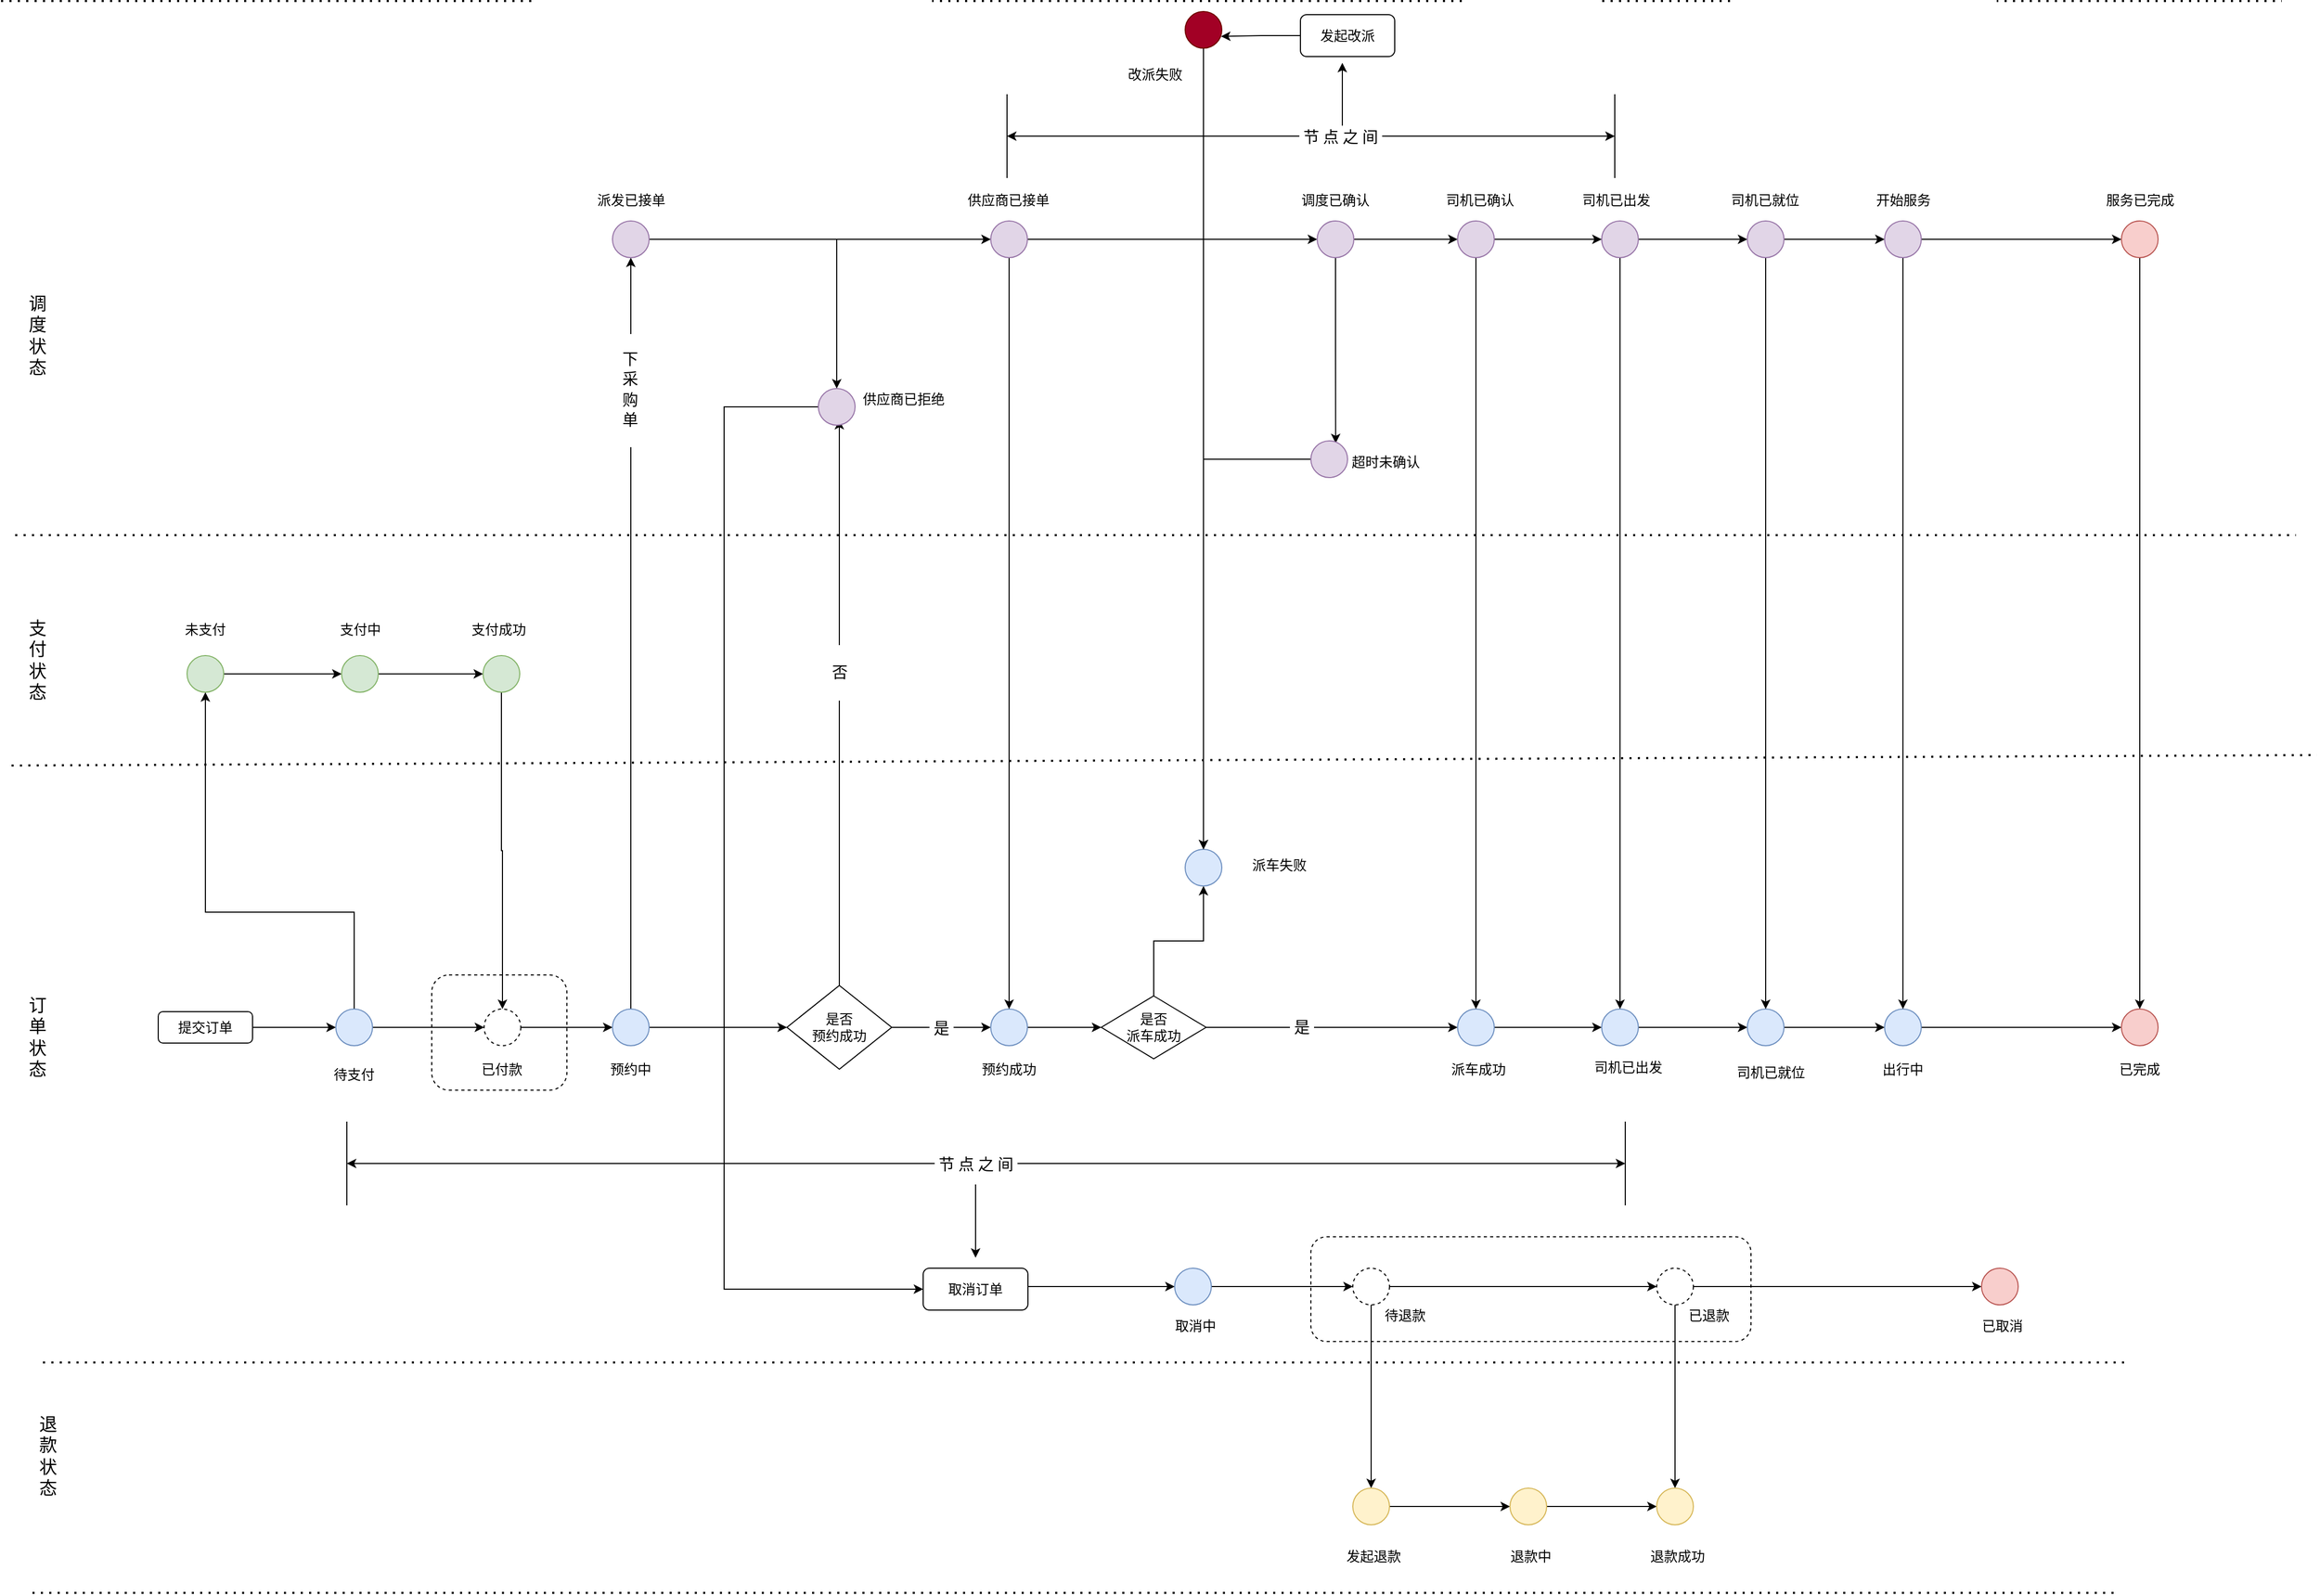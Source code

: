 <mxfile version="20.6.0" type="github">
  <diagram id="PnpnOwg6NZ7rMhOU_OSm" name="第 1 页">
    <mxGraphModel dx="1678" dy="2124" grid="1" gridSize="10" guides="0" tooltips="1" connect="1" arrows="1" fold="1" page="1" pageScale="1" pageWidth="827" pageHeight="1169" math="0" shadow="0">
      <root>
        <mxCell id="0" />
        <mxCell id="1" parent="0" />
        <mxCell id="ntMtaGVzAQOuyrXGlV1f-159" value="" style="rounded=1;whiteSpace=wrap;html=1;dashed=1;fontSize=13;" vertex="1" parent="1">
          <mxGeometry x="1310" y="1180" width="420" height="100" as="geometry" />
        </mxCell>
        <mxCell id="ntMtaGVzAQOuyrXGlV1f-15" value="" style="rounded=1;whiteSpace=wrap;html=1;dashed=1;fontSize=13;" vertex="1" parent="1">
          <mxGeometry x="471" y="930" width="129" height="110" as="geometry" />
        </mxCell>
        <mxCell id="ntMtaGVzAQOuyrXGlV1f-1" value="" style="endArrow=none;dashed=1;html=1;dashPattern=1 3;strokeWidth=2;rounded=0;" edge="1" parent="1">
          <mxGeometry width="50" height="50" relative="1" as="geometry">
            <mxPoint x="73.5" y="510" as="sourcePoint" />
            <mxPoint x="2250" y="510" as="targetPoint" />
          </mxGeometry>
        </mxCell>
        <mxCell id="ntMtaGVzAQOuyrXGlV1f-2" value="" style="endArrow=none;dashed=1;html=1;dashPattern=1 3;strokeWidth=2;rounded=0;" edge="1" parent="1">
          <mxGeometry width="50" height="50" relative="1" as="geometry">
            <mxPoint x="70" y="730" as="sourcePoint" />
            <mxPoint x="2270" y="720" as="targetPoint" />
          </mxGeometry>
        </mxCell>
        <mxCell id="ntMtaGVzAQOuyrXGlV1f-3" value="调度状态" style="text;html=1;strokeColor=none;fillColor=none;align=center;verticalAlign=middle;whiteSpace=wrap;rounded=0;fontSize=17;direction=south;" vertex="1" parent="1">
          <mxGeometry x="80" y="290" width="30" height="60" as="geometry" />
        </mxCell>
        <mxCell id="ntMtaGVzAQOuyrXGlV1f-5" value="支付状态" style="text;html=1;strokeColor=none;fillColor=none;align=center;verticalAlign=middle;whiteSpace=wrap;rounded=0;fontSize=17;direction=south;" vertex="1" parent="1">
          <mxGeometry x="80" y="600" width="30" height="60" as="geometry" />
        </mxCell>
        <mxCell id="ntMtaGVzAQOuyrXGlV1f-6" value="订单状态" style="text;html=1;strokeColor=none;fillColor=none;align=center;verticalAlign=middle;whiteSpace=wrap;rounded=0;fontSize=17;direction=south;" vertex="1" parent="1">
          <mxGeometry x="80" y="960" width="30" height="60" as="geometry" />
        </mxCell>
        <mxCell id="ntMtaGVzAQOuyrXGlV1f-29" style="edgeStyle=orthogonalEdgeStyle;rounded=0;orthogonalLoop=1;jettySize=auto;html=1;exitX=1;exitY=0.5;exitDx=0;exitDy=0;fontSize=13;" edge="1" parent="1" source="ntMtaGVzAQOuyrXGlV1f-8" target="ntMtaGVzAQOuyrXGlV1f-9">
          <mxGeometry relative="1" as="geometry" />
        </mxCell>
        <mxCell id="ntMtaGVzAQOuyrXGlV1f-8" value="提交订单" style="rounded=1;whiteSpace=wrap;html=1;fontSize=13;" vertex="1" parent="1">
          <mxGeometry x="210" y="965" width="90" height="30" as="geometry" />
        </mxCell>
        <mxCell id="ntMtaGVzAQOuyrXGlV1f-30" style="edgeStyle=orthogonalEdgeStyle;rounded=0;orthogonalLoop=1;jettySize=auto;html=1;entryX=0;entryY=0.5;entryDx=0;entryDy=0;fontSize=13;" edge="1" parent="1" source="ntMtaGVzAQOuyrXGlV1f-9" target="ntMtaGVzAQOuyrXGlV1f-11">
          <mxGeometry relative="1" as="geometry" />
        </mxCell>
        <mxCell id="ntMtaGVzAQOuyrXGlV1f-60" style="edgeStyle=orthogonalEdgeStyle;rounded=0;orthogonalLoop=1;jettySize=auto;html=1;entryX=0.5;entryY=1;entryDx=0;entryDy=0;fontSize=15;" edge="1" parent="1" source="ntMtaGVzAQOuyrXGlV1f-9" target="ntMtaGVzAQOuyrXGlV1f-58">
          <mxGeometry relative="1" as="geometry">
            <Array as="points">
              <mxPoint x="397" y="870" />
              <mxPoint x="255" y="870" />
            </Array>
          </mxGeometry>
        </mxCell>
        <mxCell id="ntMtaGVzAQOuyrXGlV1f-9" value="" style="ellipse;whiteSpace=wrap;html=1;aspect=fixed;fontSize=13;fillColor=#dae8fc;strokeColor=#6c8ebf;" vertex="1" parent="1">
          <mxGeometry x="379.5" y="962.5" width="35" height="35" as="geometry" />
        </mxCell>
        <mxCell id="ntMtaGVzAQOuyrXGlV1f-32" style="edgeStyle=orthogonalEdgeStyle;rounded=0;orthogonalLoop=1;jettySize=auto;html=1;entryX=0;entryY=0.5;entryDx=0;entryDy=0;fontSize=13;" edge="1" parent="1" source="ntMtaGVzAQOuyrXGlV1f-11" target="ntMtaGVzAQOuyrXGlV1f-12">
          <mxGeometry relative="1" as="geometry" />
        </mxCell>
        <mxCell id="ntMtaGVzAQOuyrXGlV1f-11" value="" style="ellipse;whiteSpace=wrap;html=1;aspect=fixed;fontSize=13;dashed=1;" vertex="1" parent="1">
          <mxGeometry x="521" y="962.5" width="35" height="35" as="geometry" />
        </mxCell>
        <mxCell id="ntMtaGVzAQOuyrXGlV1f-34" style="edgeStyle=orthogonalEdgeStyle;rounded=0;orthogonalLoop=1;jettySize=auto;html=1;fontSize=13;entryX=0;entryY=0.5;entryDx=0;entryDy=0;" edge="1" parent="1" source="ntMtaGVzAQOuyrXGlV1f-12" target="ntMtaGVzAQOuyrXGlV1f-19">
          <mxGeometry relative="1" as="geometry">
            <mxPoint x="780" y="980.5" as="targetPoint" />
          </mxGeometry>
        </mxCell>
        <mxCell id="ntMtaGVzAQOuyrXGlV1f-72" style="edgeStyle=orthogonalEdgeStyle;rounded=0;orthogonalLoop=1;jettySize=auto;html=1;entryX=0.5;entryY=1;entryDx=0;entryDy=0;fontSize=15;" edge="1" parent="1" source="ntMtaGVzAQOuyrXGlV1f-12" target="ntMtaGVzAQOuyrXGlV1f-70">
          <mxGeometry relative="1" as="geometry" />
        </mxCell>
        <mxCell id="ntMtaGVzAQOuyrXGlV1f-96" value="&lt;p style=&quot;line-height: 130%;&quot;&gt;下&lt;br&gt;采&lt;br&gt;购&lt;br&gt;单&lt;/p&gt;" style="edgeLabel;html=1;align=center;verticalAlign=middle;resizable=0;points=[];fontSize=15;fontFamily=Lucida Console;" vertex="1" connectable="0" parent="ntMtaGVzAQOuyrXGlV1f-72">
          <mxGeometry x="0.652" y="-4" relative="1" as="geometry">
            <mxPoint x="-5" y="1" as="offset" />
          </mxGeometry>
        </mxCell>
        <mxCell id="ntMtaGVzAQOuyrXGlV1f-12" value="" style="ellipse;whiteSpace=wrap;html=1;aspect=fixed;fontSize=13;fillColor=#dae8fc;strokeColor=#6c8ebf;" vertex="1" parent="1">
          <mxGeometry x="643.5" y="962.5" width="35" height="35" as="geometry" />
        </mxCell>
        <mxCell id="ntMtaGVzAQOuyrXGlV1f-35" style="edgeStyle=orthogonalEdgeStyle;rounded=0;orthogonalLoop=1;jettySize=auto;html=1;entryX=0;entryY=0.5;entryDx=0;entryDy=0;fontSize=13;" edge="1" parent="1" source="ntMtaGVzAQOuyrXGlV1f-19" target="ntMtaGVzAQOuyrXGlV1f-23">
          <mxGeometry relative="1" as="geometry" />
        </mxCell>
        <mxCell id="ntMtaGVzAQOuyrXGlV1f-36" value="&amp;nbsp;是&amp;nbsp;" style="edgeLabel;html=1;align=center;verticalAlign=middle;resizable=0;points=[];fontSize=15;" vertex="1" connectable="0" parent="ntMtaGVzAQOuyrXGlV1f-35">
          <mxGeometry x="-0.32" y="-4" relative="1" as="geometry">
            <mxPoint x="15" y="-4" as="offset" />
          </mxGeometry>
        </mxCell>
        <mxCell id="ntMtaGVzAQOuyrXGlV1f-219" style="edgeStyle=orthogonalEdgeStyle;rounded=0;orthogonalLoop=1;jettySize=auto;html=1;entryX=0.571;entryY=0.857;entryDx=0;entryDy=0;entryPerimeter=0;fontFamily=Lucida Console;fontSize=15;" edge="1" parent="1" source="ntMtaGVzAQOuyrXGlV1f-19" target="ntMtaGVzAQOuyrXGlV1f-117">
          <mxGeometry relative="1" as="geometry" />
        </mxCell>
        <mxCell id="ntMtaGVzAQOuyrXGlV1f-221" value="&lt;p style=&quot;line-height: 150%;&quot;&gt;否&lt;/p&gt;" style="edgeLabel;html=1;align=center;verticalAlign=middle;resizable=0;points=[];fontSize=15;fontFamily=Lucida Console;" vertex="1" connectable="0" parent="ntMtaGVzAQOuyrXGlV1f-219">
          <mxGeometry x="0.11" relative="1" as="geometry">
            <mxPoint as="offset" />
          </mxGeometry>
        </mxCell>
        <mxCell id="ntMtaGVzAQOuyrXGlV1f-19" value="是否&lt;br&gt;预约成功" style="rhombus;whiteSpace=wrap;html=1;fontSize=13;" vertex="1" parent="1">
          <mxGeometry x="810" y="940" width="100" height="80" as="geometry" />
        </mxCell>
        <mxCell id="ntMtaGVzAQOuyrXGlV1f-38" value="" style="edgeStyle=orthogonalEdgeStyle;rounded=0;orthogonalLoop=1;jettySize=auto;html=1;fontSize=15;entryX=0;entryY=0.5;entryDx=0;entryDy=0;" edge="1" parent="1" source="ntMtaGVzAQOuyrXGlV1f-23" target="ntMtaGVzAQOuyrXGlV1f-39">
          <mxGeometry relative="1" as="geometry">
            <mxPoint x="1127" y="980" as="targetPoint" />
          </mxGeometry>
        </mxCell>
        <mxCell id="ntMtaGVzAQOuyrXGlV1f-23" value="" style="ellipse;whiteSpace=wrap;html=1;aspect=fixed;fontSize=13;fillColor=#dae8fc;strokeColor=#6c8ebf;" vertex="1" parent="1">
          <mxGeometry x="1004.5" y="962.5" width="35" height="35" as="geometry" />
        </mxCell>
        <mxCell id="ntMtaGVzAQOuyrXGlV1f-25" value="待支付" style="text;html=1;strokeColor=none;fillColor=none;align=center;verticalAlign=middle;whiteSpace=wrap;rounded=0;fontSize=13;" vertex="1" parent="1">
          <mxGeometry x="367" y="1010" width="60" height="30" as="geometry" />
        </mxCell>
        <mxCell id="ntMtaGVzAQOuyrXGlV1f-26" value="已付款" style="text;html=1;strokeColor=none;fillColor=none;align=center;verticalAlign=middle;whiteSpace=wrap;rounded=0;fontSize=13;" vertex="1" parent="1">
          <mxGeometry x="507.5" y="1005" width="60" height="30" as="geometry" />
        </mxCell>
        <mxCell id="ntMtaGVzAQOuyrXGlV1f-27" value="预约中" style="text;html=1;strokeColor=none;fillColor=none;align=center;verticalAlign=middle;whiteSpace=wrap;rounded=0;fontSize=13;" vertex="1" parent="1">
          <mxGeometry x="631" y="1005" width="60" height="30" as="geometry" />
        </mxCell>
        <mxCell id="ntMtaGVzAQOuyrXGlV1f-28" value="预约成功" style="text;html=1;strokeColor=none;fillColor=none;align=center;verticalAlign=middle;whiteSpace=wrap;rounded=0;fontSize=13;" vertex="1" parent="1">
          <mxGeometry x="992" y="1005" width="60" height="30" as="geometry" />
        </mxCell>
        <mxCell id="ntMtaGVzAQOuyrXGlV1f-42" style="edgeStyle=orthogonalEdgeStyle;rounded=0;orthogonalLoop=1;jettySize=auto;html=1;exitX=1;exitY=0.5;exitDx=0;exitDy=0;entryX=0;entryY=0.5;entryDx=0;entryDy=0;fontSize=15;" edge="1" parent="1" source="ntMtaGVzAQOuyrXGlV1f-39" target="ntMtaGVzAQOuyrXGlV1f-40">
          <mxGeometry relative="1" as="geometry">
            <Array as="points">
              <mxPoint x="1280" y="980" />
              <mxPoint x="1280" y="980" />
            </Array>
          </mxGeometry>
        </mxCell>
        <mxCell id="ntMtaGVzAQOuyrXGlV1f-57" value="&amp;nbsp;是&amp;nbsp;" style="edgeLabel;html=1;align=center;verticalAlign=middle;resizable=0;points=[];fontSize=15;" vertex="1" connectable="0" parent="ntMtaGVzAQOuyrXGlV1f-42">
          <mxGeometry x="-0.242" y="1" relative="1" as="geometry">
            <mxPoint as="offset" />
          </mxGeometry>
        </mxCell>
        <mxCell id="ntMtaGVzAQOuyrXGlV1f-172" value="" style="edgeStyle=orthogonalEdgeStyle;rounded=0;orthogonalLoop=1;jettySize=auto;html=1;fontFamily=Lucida Console;fontSize=15;entryX=0.5;entryY=1;entryDx=0;entryDy=0;" edge="1" parent="1" source="ntMtaGVzAQOuyrXGlV1f-39" target="ntMtaGVzAQOuyrXGlV1f-165">
          <mxGeometry relative="1" as="geometry">
            <mxPoint x="1170" y="930" as="targetPoint" />
          </mxGeometry>
        </mxCell>
        <mxCell id="ntMtaGVzAQOuyrXGlV1f-39" value="是否&lt;br&gt;派车成功" style="rhombus;whiteSpace=wrap;html=1;fontSize=13;" vertex="1" parent="1">
          <mxGeometry x="1110" y="950" width="100" height="60" as="geometry" />
        </mxCell>
        <mxCell id="ntMtaGVzAQOuyrXGlV1f-53" style="edgeStyle=orthogonalEdgeStyle;rounded=0;orthogonalLoop=1;jettySize=auto;html=1;entryX=0;entryY=0.5;entryDx=0;entryDy=0;fontSize=15;" edge="1" parent="1" source="ntMtaGVzAQOuyrXGlV1f-40" target="ntMtaGVzAQOuyrXGlV1f-45">
          <mxGeometry relative="1" as="geometry" />
        </mxCell>
        <mxCell id="ntMtaGVzAQOuyrXGlV1f-40" value="" style="ellipse;whiteSpace=wrap;html=1;aspect=fixed;fontSize=13;fillColor=#dae8fc;strokeColor=#6c8ebf;" vertex="1" parent="1">
          <mxGeometry x="1450" y="962.5" width="35" height="35" as="geometry" />
        </mxCell>
        <mxCell id="ntMtaGVzAQOuyrXGlV1f-41" value="派车成功" style="text;html=1;strokeColor=none;fillColor=none;align=center;verticalAlign=middle;whiteSpace=wrap;rounded=0;fontSize=13;" vertex="1" parent="1">
          <mxGeometry x="1440" y="1005" width="60" height="30" as="geometry" />
        </mxCell>
        <mxCell id="ntMtaGVzAQOuyrXGlV1f-54" style="edgeStyle=orthogonalEdgeStyle;rounded=0;orthogonalLoop=1;jettySize=auto;html=1;entryX=0;entryY=0.5;entryDx=0;entryDy=0;fontSize=15;" edge="1" parent="1" source="ntMtaGVzAQOuyrXGlV1f-45" target="ntMtaGVzAQOuyrXGlV1f-47">
          <mxGeometry relative="1" as="geometry" />
        </mxCell>
        <mxCell id="ntMtaGVzAQOuyrXGlV1f-45" value="" style="ellipse;whiteSpace=wrap;html=1;aspect=fixed;fontSize=13;fillColor=#dae8fc;strokeColor=#6c8ebf;" vertex="1" parent="1">
          <mxGeometry x="1587.5" y="962.5" width="35" height="35" as="geometry" />
        </mxCell>
        <mxCell id="ntMtaGVzAQOuyrXGlV1f-46" value="司机已出发" style="text;html=1;strokeColor=none;fillColor=none;align=center;verticalAlign=middle;whiteSpace=wrap;rounded=0;fontSize=13;" vertex="1" parent="1">
          <mxGeometry x="1575" y="1005" width="76" height="25" as="geometry" />
        </mxCell>
        <mxCell id="ntMtaGVzAQOuyrXGlV1f-55" style="edgeStyle=orthogonalEdgeStyle;rounded=0;orthogonalLoop=1;jettySize=auto;html=1;entryX=0;entryY=0.5;entryDx=0;entryDy=0;fontSize=15;" edge="1" parent="1" source="ntMtaGVzAQOuyrXGlV1f-47" target="ntMtaGVzAQOuyrXGlV1f-49">
          <mxGeometry relative="1" as="geometry" />
        </mxCell>
        <mxCell id="ntMtaGVzAQOuyrXGlV1f-47" value="" style="ellipse;whiteSpace=wrap;html=1;aspect=fixed;fontSize=13;fillColor=#dae8fc;strokeColor=#6c8ebf;" vertex="1" parent="1">
          <mxGeometry x="1726.5" y="962.5" width="35" height="35" as="geometry" />
        </mxCell>
        <mxCell id="ntMtaGVzAQOuyrXGlV1f-48" value="司机已就位" style="text;html=1;strokeColor=none;fillColor=none;align=center;verticalAlign=middle;whiteSpace=wrap;rounded=0;fontSize=13;" vertex="1" parent="1">
          <mxGeometry x="1714" y="1005" width="70" height="35" as="geometry" />
        </mxCell>
        <mxCell id="ntMtaGVzAQOuyrXGlV1f-56" style="edgeStyle=orthogonalEdgeStyle;rounded=0;orthogonalLoop=1;jettySize=auto;html=1;entryX=0;entryY=0.5;entryDx=0;entryDy=0;fontSize=15;" edge="1" parent="1" source="ntMtaGVzAQOuyrXGlV1f-49" target="ntMtaGVzAQOuyrXGlV1f-51">
          <mxGeometry relative="1" as="geometry" />
        </mxCell>
        <mxCell id="ntMtaGVzAQOuyrXGlV1f-49" value="" style="ellipse;whiteSpace=wrap;html=1;aspect=fixed;fontSize=13;fillColor=#dae8fc;strokeColor=#6c8ebf;" vertex="1" parent="1">
          <mxGeometry x="1857.5" y="962.5" width="35" height="35" as="geometry" />
        </mxCell>
        <mxCell id="ntMtaGVzAQOuyrXGlV1f-50" value="出行中" style="text;html=1;strokeColor=none;fillColor=none;align=center;verticalAlign=middle;whiteSpace=wrap;rounded=0;fontSize=13;" vertex="1" parent="1">
          <mxGeometry x="1845" y="1005" width="60" height="30" as="geometry" />
        </mxCell>
        <mxCell id="ntMtaGVzAQOuyrXGlV1f-51" value="" style="ellipse;whiteSpace=wrap;html=1;aspect=fixed;fontSize=13;fillColor=#f8cecc;strokeColor=#b85450;" vertex="1" parent="1">
          <mxGeometry x="2083.5" y="962.5" width="35" height="35" as="geometry" />
        </mxCell>
        <mxCell id="ntMtaGVzAQOuyrXGlV1f-52" value="已完成" style="text;html=1;strokeColor=none;fillColor=none;align=center;verticalAlign=middle;whiteSpace=wrap;rounded=0;fontSize=13;" vertex="1" parent="1">
          <mxGeometry x="2071" y="1005" width="60" height="30" as="geometry" />
        </mxCell>
        <mxCell id="ntMtaGVzAQOuyrXGlV1f-67" style="edgeStyle=orthogonalEdgeStyle;rounded=0;orthogonalLoop=1;jettySize=auto;html=1;exitX=1;exitY=0.5;exitDx=0;exitDy=0;entryX=0;entryY=0.5;entryDx=0;entryDy=0;fontSize=15;" edge="1" parent="1" source="ntMtaGVzAQOuyrXGlV1f-58" target="ntMtaGVzAQOuyrXGlV1f-63">
          <mxGeometry relative="1" as="geometry" />
        </mxCell>
        <mxCell id="ntMtaGVzAQOuyrXGlV1f-58" value="" style="ellipse;whiteSpace=wrap;html=1;aspect=fixed;fontSize=13;fillColor=#d5e8d4;strokeColor=#82b366;" vertex="1" parent="1">
          <mxGeometry x="237.5" y="625" width="35" height="35" as="geometry" />
        </mxCell>
        <mxCell id="ntMtaGVzAQOuyrXGlV1f-59" value="未支付" style="text;html=1;strokeColor=none;fillColor=none;align=center;verticalAlign=middle;whiteSpace=wrap;rounded=0;fontSize=13;" vertex="1" parent="1">
          <mxGeometry x="225" y="585" width="60" height="30" as="geometry" />
        </mxCell>
        <mxCell id="ntMtaGVzAQOuyrXGlV1f-68" style="edgeStyle=orthogonalEdgeStyle;rounded=0;orthogonalLoop=1;jettySize=auto;html=1;entryX=0;entryY=0.5;entryDx=0;entryDy=0;fontSize=15;" edge="1" parent="1" source="ntMtaGVzAQOuyrXGlV1f-63" target="ntMtaGVzAQOuyrXGlV1f-64">
          <mxGeometry relative="1" as="geometry" />
        </mxCell>
        <mxCell id="ntMtaGVzAQOuyrXGlV1f-63" value="" style="ellipse;whiteSpace=wrap;html=1;aspect=fixed;fontSize=13;fillColor=#d5e8d4;strokeColor=#82b366;" vertex="1" parent="1">
          <mxGeometry x="385" y="625" width="35" height="35" as="geometry" />
        </mxCell>
        <mxCell id="ntMtaGVzAQOuyrXGlV1f-69" style="edgeStyle=orthogonalEdgeStyle;rounded=0;orthogonalLoop=1;jettySize=auto;html=1;entryX=0.5;entryY=0;entryDx=0;entryDy=0;fontSize=15;" edge="1" parent="1" source="ntMtaGVzAQOuyrXGlV1f-64" target="ntMtaGVzAQOuyrXGlV1f-11">
          <mxGeometry relative="1" as="geometry" />
        </mxCell>
        <mxCell id="ntMtaGVzAQOuyrXGlV1f-64" value="" style="ellipse;whiteSpace=wrap;html=1;aspect=fixed;fontSize=13;fillColor=#d5e8d4;strokeColor=#82b366;" vertex="1" parent="1">
          <mxGeometry x="520" y="625" width="35" height="35" as="geometry" />
        </mxCell>
        <mxCell id="ntMtaGVzAQOuyrXGlV1f-65" value="支付中" style="text;html=1;strokeColor=none;fillColor=none;align=center;verticalAlign=middle;whiteSpace=wrap;rounded=0;fontSize=13;" vertex="1" parent="1">
          <mxGeometry x="372.5" y="585" width="60" height="30" as="geometry" />
        </mxCell>
        <mxCell id="ntMtaGVzAQOuyrXGlV1f-66" value="支付成功" style="text;html=1;strokeColor=none;fillColor=none;align=center;verticalAlign=middle;whiteSpace=wrap;rounded=0;fontSize=13;" vertex="1" parent="1">
          <mxGeometry x="505" y="585" width="60" height="30" as="geometry" />
        </mxCell>
        <mxCell id="ntMtaGVzAQOuyrXGlV1f-98" style="edgeStyle=orthogonalEdgeStyle;rounded=0;orthogonalLoop=1;jettySize=auto;html=1;exitX=1;exitY=0.5;exitDx=0;exitDy=0;entryX=0;entryY=0.5;entryDx=0;entryDy=0;fontFamily=Lucida Console;fontSize=15;" edge="1" parent="1" source="ntMtaGVzAQOuyrXGlV1f-70" target="ntMtaGVzAQOuyrXGlV1f-75">
          <mxGeometry relative="1" as="geometry" />
        </mxCell>
        <mxCell id="ntMtaGVzAQOuyrXGlV1f-119" style="edgeStyle=orthogonalEdgeStyle;rounded=0;orthogonalLoop=1;jettySize=auto;html=1;fontFamily=Lucida Console;fontSize=15;" edge="1" parent="1" source="ntMtaGVzAQOuyrXGlV1f-70" target="ntMtaGVzAQOuyrXGlV1f-117">
          <mxGeometry relative="1" as="geometry" />
        </mxCell>
        <mxCell id="ntMtaGVzAQOuyrXGlV1f-70" value="" style="ellipse;whiteSpace=wrap;html=1;aspect=fixed;fontSize=13;fillColor=#e1d5e7;strokeColor=#9673a6;" vertex="1" parent="1">
          <mxGeometry x="643.5" y="210" width="35" height="35" as="geometry" />
        </mxCell>
        <mxCell id="ntMtaGVzAQOuyrXGlV1f-78" style="edgeStyle=orthogonalEdgeStyle;rounded=0;orthogonalLoop=1;jettySize=auto;html=1;fontSize=17;" edge="1" parent="1" source="ntMtaGVzAQOuyrXGlV1f-75" target="ntMtaGVzAQOuyrXGlV1f-23">
          <mxGeometry relative="1" as="geometry" />
        </mxCell>
        <mxCell id="ntMtaGVzAQOuyrXGlV1f-99" style="edgeStyle=orthogonalEdgeStyle;rounded=0;orthogonalLoop=1;jettySize=auto;html=1;entryX=0;entryY=0.5;entryDx=0;entryDy=0;fontFamily=Lucida Console;fontSize=15;" edge="1" parent="1" source="ntMtaGVzAQOuyrXGlV1f-75" target="ntMtaGVzAQOuyrXGlV1f-79">
          <mxGeometry relative="1" as="geometry" />
        </mxCell>
        <mxCell id="ntMtaGVzAQOuyrXGlV1f-75" value="" style="ellipse;whiteSpace=wrap;html=1;aspect=fixed;fontSize=13;fillColor=#e1d5e7;strokeColor=#9673a6;" vertex="1" parent="1">
          <mxGeometry x="1004.5" y="210" width="35" height="35" as="geometry" />
        </mxCell>
        <mxCell id="ntMtaGVzAQOuyrXGlV1f-186" style="edgeStyle=orthogonalEdgeStyle;rounded=0;orthogonalLoop=1;jettySize=auto;html=1;entryX=0;entryY=0.5;entryDx=0;entryDy=0;fontFamily=Lucida Console;fontSize=15;" edge="1" parent="1" source="ntMtaGVzAQOuyrXGlV1f-79" target="ntMtaGVzAQOuyrXGlV1f-183">
          <mxGeometry relative="1" as="geometry" />
        </mxCell>
        <mxCell id="ntMtaGVzAQOuyrXGlV1f-218" style="edgeStyle=orthogonalEdgeStyle;rounded=0;orthogonalLoop=1;jettySize=auto;html=1;entryX=0.676;entryY=0.064;entryDx=0;entryDy=0;entryPerimeter=0;fontFamily=Lucida Console;fontSize=15;" edge="1" parent="1" source="ntMtaGVzAQOuyrXGlV1f-79" target="ntMtaGVzAQOuyrXGlV1f-174">
          <mxGeometry relative="1" as="geometry" />
        </mxCell>
        <mxCell id="ntMtaGVzAQOuyrXGlV1f-79" value="" style="ellipse;whiteSpace=wrap;html=1;aspect=fixed;fontSize=13;fillColor=#e1d5e7;strokeColor=#9673a6;" vertex="1" parent="1">
          <mxGeometry x="1316" y="210" width="35" height="35" as="geometry" />
        </mxCell>
        <mxCell id="ntMtaGVzAQOuyrXGlV1f-91" style="edgeStyle=orthogonalEdgeStyle;rounded=0;orthogonalLoop=1;jettySize=auto;html=1;entryX=0.5;entryY=0;entryDx=0;entryDy=0;fontSize=17;" edge="1" parent="1" source="ntMtaGVzAQOuyrXGlV1f-80" target="ntMtaGVzAQOuyrXGlV1f-45">
          <mxGeometry relative="1" as="geometry" />
        </mxCell>
        <mxCell id="ntMtaGVzAQOuyrXGlV1f-101" style="edgeStyle=orthogonalEdgeStyle;rounded=0;orthogonalLoop=1;jettySize=auto;html=1;fontFamily=Lucida Console;fontSize=15;" edge="1" parent="1" source="ntMtaGVzAQOuyrXGlV1f-80" target="ntMtaGVzAQOuyrXGlV1f-81">
          <mxGeometry relative="1" as="geometry" />
        </mxCell>
        <mxCell id="ntMtaGVzAQOuyrXGlV1f-80" value="" style="ellipse;whiteSpace=wrap;html=1;aspect=fixed;fontSize=13;fillColor=#e1d5e7;strokeColor=#9673a6;" vertex="1" parent="1">
          <mxGeometry x="1587.5" y="210" width="35" height="35" as="geometry" />
        </mxCell>
        <mxCell id="ntMtaGVzAQOuyrXGlV1f-92" style="edgeStyle=orthogonalEdgeStyle;rounded=0;orthogonalLoop=1;jettySize=auto;html=1;entryX=0.5;entryY=0;entryDx=0;entryDy=0;fontSize=17;" edge="1" parent="1" source="ntMtaGVzAQOuyrXGlV1f-81" target="ntMtaGVzAQOuyrXGlV1f-47">
          <mxGeometry relative="1" as="geometry" />
        </mxCell>
        <mxCell id="ntMtaGVzAQOuyrXGlV1f-102" style="edgeStyle=orthogonalEdgeStyle;rounded=0;orthogonalLoop=1;jettySize=auto;html=1;entryX=0;entryY=0.5;entryDx=0;entryDy=0;fontFamily=Lucida Console;fontSize=15;" edge="1" parent="1" source="ntMtaGVzAQOuyrXGlV1f-81" target="ntMtaGVzAQOuyrXGlV1f-82">
          <mxGeometry relative="1" as="geometry" />
        </mxCell>
        <mxCell id="ntMtaGVzAQOuyrXGlV1f-81" value="" style="ellipse;whiteSpace=wrap;html=1;aspect=fixed;fontSize=13;fillColor=#e1d5e7;strokeColor=#9673a6;" vertex="1" parent="1">
          <mxGeometry x="1726.5" y="210" width="35" height="35" as="geometry" />
        </mxCell>
        <mxCell id="ntMtaGVzAQOuyrXGlV1f-93" style="edgeStyle=orthogonalEdgeStyle;rounded=0;orthogonalLoop=1;jettySize=auto;html=1;entryX=0.5;entryY=0;entryDx=0;entryDy=0;fontSize=17;" edge="1" parent="1" source="ntMtaGVzAQOuyrXGlV1f-82" target="ntMtaGVzAQOuyrXGlV1f-49">
          <mxGeometry relative="1" as="geometry" />
        </mxCell>
        <mxCell id="ntMtaGVzAQOuyrXGlV1f-103" style="edgeStyle=orthogonalEdgeStyle;rounded=0;orthogonalLoop=1;jettySize=auto;html=1;entryX=0;entryY=0.5;entryDx=0;entryDy=0;fontFamily=Lucida Console;fontSize=15;" edge="1" parent="1" source="ntMtaGVzAQOuyrXGlV1f-82" target="ntMtaGVzAQOuyrXGlV1f-83">
          <mxGeometry relative="1" as="geometry" />
        </mxCell>
        <mxCell id="ntMtaGVzAQOuyrXGlV1f-82" value="" style="ellipse;whiteSpace=wrap;html=1;aspect=fixed;fontSize=13;fillColor=#e1d5e7;strokeColor=#9673a6;" vertex="1" parent="1">
          <mxGeometry x="1857.5" y="210" width="35" height="35" as="geometry" />
        </mxCell>
        <mxCell id="ntMtaGVzAQOuyrXGlV1f-94" style="edgeStyle=orthogonalEdgeStyle;rounded=0;orthogonalLoop=1;jettySize=auto;html=1;entryX=0.5;entryY=0;entryDx=0;entryDy=0;fontSize=17;" edge="1" parent="1" source="ntMtaGVzAQOuyrXGlV1f-83" target="ntMtaGVzAQOuyrXGlV1f-51">
          <mxGeometry relative="1" as="geometry" />
        </mxCell>
        <mxCell id="ntMtaGVzAQOuyrXGlV1f-83" value="" style="ellipse;whiteSpace=wrap;html=1;aspect=fixed;fontSize=13;fillColor=#f8cecc;strokeColor=#b85450;" vertex="1" parent="1">
          <mxGeometry x="2083.5" y="210" width="35" height="35" as="geometry" />
        </mxCell>
        <mxCell id="ntMtaGVzAQOuyrXGlV1f-85" value="调度已确认" style="text;html=1;strokeColor=none;fillColor=none;align=center;verticalAlign=middle;whiteSpace=wrap;rounded=0;fontSize=13;" vertex="1" parent="1">
          <mxGeometry x="1292.25" y="180" width="82.5" height="20" as="geometry" />
        </mxCell>
        <mxCell id="ntMtaGVzAQOuyrXGlV1f-86" value="司机已出发" style="text;html=1;strokeColor=none;fillColor=none;align=center;verticalAlign=middle;whiteSpace=wrap;rounded=0;fontSize=13;" vertex="1" parent="1">
          <mxGeometry x="1560" y="180" width="82.5" height="20" as="geometry" />
        </mxCell>
        <mxCell id="ntMtaGVzAQOuyrXGlV1f-87" value="司机已就位" style="text;html=1;strokeColor=none;fillColor=none;align=center;verticalAlign=middle;whiteSpace=wrap;rounded=0;fontSize=13;" vertex="1" parent="1">
          <mxGeometry x="1701.5" y="180" width="82.5" height="20" as="geometry" />
        </mxCell>
        <mxCell id="ntMtaGVzAQOuyrXGlV1f-88" value="开始服务" style="text;html=1;strokeColor=none;fillColor=none;align=center;verticalAlign=middle;whiteSpace=wrap;rounded=0;fontSize=13;" vertex="1" parent="1">
          <mxGeometry x="1833.75" y="180" width="82.5" height="20" as="geometry" />
        </mxCell>
        <mxCell id="ntMtaGVzAQOuyrXGlV1f-89" value="服务已完成" style="text;html=1;strokeColor=none;fillColor=none;align=center;verticalAlign=middle;whiteSpace=wrap;rounded=0;fontSize=13;" vertex="1" parent="1">
          <mxGeometry x="2059.75" y="180" width="82.5" height="20" as="geometry" />
        </mxCell>
        <mxCell id="ntMtaGVzAQOuyrXGlV1f-97" value="派发已接单" style="text;html=1;strokeColor=none;fillColor=none;align=center;verticalAlign=middle;whiteSpace=wrap;rounded=0;fontSize=13;fontFamily=Lucida Console;" vertex="1" parent="1">
          <mxGeometry x="620" y="180" width="82.5" height="20" as="geometry" />
        </mxCell>
        <mxCell id="ntMtaGVzAQOuyrXGlV1f-105" value="供应商已接单" style="text;html=1;strokeColor=none;fillColor=none;align=center;verticalAlign=middle;whiteSpace=wrap;rounded=0;fontSize=13;fontFamily=Lucida Console;" vertex="1" parent="1">
          <mxGeometry x="980" y="180" width="82.5" height="20" as="geometry" />
        </mxCell>
        <mxCell id="ntMtaGVzAQOuyrXGlV1f-108" value="供应商已拒绝" style="text;html=1;strokeColor=none;fillColor=none;align=center;verticalAlign=middle;whiteSpace=wrap;rounded=0;fontSize=13;fontFamily=Lucida Console;" vertex="1" parent="1">
          <mxGeometry x="880" y="370" width="82.5" height="20" as="geometry" />
        </mxCell>
        <mxCell id="ntMtaGVzAQOuyrXGlV1f-122" style="edgeStyle=orthogonalEdgeStyle;rounded=0;orthogonalLoop=1;jettySize=auto;html=1;fontFamily=Lucida Console;fontSize=15;entryX=0;entryY=0.5;entryDx=0;entryDy=0;" edge="1" parent="1" source="ntMtaGVzAQOuyrXGlV1f-117" target="ntMtaGVzAQOuyrXGlV1f-127">
          <mxGeometry relative="1" as="geometry">
            <mxPoint x="758" y="1190" as="targetPoint" />
            <Array as="points">
              <mxPoint x="750" y="388" />
              <mxPoint x="750" y="1230" />
            </Array>
          </mxGeometry>
        </mxCell>
        <mxCell id="ntMtaGVzAQOuyrXGlV1f-117" value="" style="ellipse;whiteSpace=wrap;html=1;aspect=fixed;fontSize=13;fillColor=#e1d5e7;strokeColor=#9673a6;" vertex="1" parent="1">
          <mxGeometry x="840" y="370" width="35" height="35" as="geometry" />
        </mxCell>
        <mxCell id="ntMtaGVzAQOuyrXGlV1f-123" value="" style="endArrow=none;html=1;rounded=0;fontFamily=Lucida Console;fontSize=15;" edge="1" parent="1">
          <mxGeometry width="50" height="50" relative="1" as="geometry">
            <mxPoint x="390" y="1150" as="sourcePoint" />
            <mxPoint x="390" y="1070" as="targetPoint" />
          </mxGeometry>
        </mxCell>
        <mxCell id="ntMtaGVzAQOuyrXGlV1f-124" value="" style="endArrow=none;html=1;rounded=0;fontFamily=Lucida Console;fontSize=15;" edge="1" parent="1">
          <mxGeometry width="50" height="50" relative="1" as="geometry">
            <mxPoint x="1610" y="1150" as="sourcePoint" />
            <mxPoint x="1610" y="1070" as="targetPoint" />
          </mxGeometry>
        </mxCell>
        <mxCell id="ntMtaGVzAQOuyrXGlV1f-126" value="" style="endArrow=classic;startArrow=classic;html=1;rounded=0;fontFamily=Lucida Console;fontSize=15;" edge="1" parent="1">
          <mxGeometry width="50" height="50" relative="1" as="geometry">
            <mxPoint x="390" y="1110" as="sourcePoint" />
            <mxPoint x="1610" y="1110" as="targetPoint" />
          </mxGeometry>
        </mxCell>
        <mxCell id="ntMtaGVzAQOuyrXGlV1f-128" value="&amp;nbsp;节 点 之 间&amp;nbsp;" style="edgeLabel;html=1;align=center;verticalAlign=middle;resizable=0;points=[];fontSize=15;fontFamily=Lucida Console;spacingLeft=9;spacingRight=9;" vertex="1" connectable="0" parent="ntMtaGVzAQOuyrXGlV1f-126">
          <mxGeometry x="-0.12" relative="1" as="geometry">
            <mxPoint x="63" as="offset" />
          </mxGeometry>
        </mxCell>
        <mxCell id="ntMtaGVzAQOuyrXGlV1f-142" style="edgeStyle=orthogonalEdgeStyle;rounded=0;orthogonalLoop=1;jettySize=auto;html=1;fontFamily=Lucida Console;fontSize=15;entryX=0;entryY=0.5;entryDx=0;entryDy=0;" edge="1" parent="1" source="ntMtaGVzAQOuyrXGlV1f-127" target="ntMtaGVzAQOuyrXGlV1f-143">
          <mxGeometry relative="1" as="geometry">
            <mxPoint x="1125" y="1225" as="targetPoint" />
            <Array as="points">
              <mxPoint x="1090" y="1228" />
            </Array>
          </mxGeometry>
        </mxCell>
        <mxCell id="ntMtaGVzAQOuyrXGlV1f-127" value="取消订单" style="rounded=1;whiteSpace=wrap;html=1;fontSize=13;" vertex="1" parent="1">
          <mxGeometry x="940" y="1210" width="100" height="40" as="geometry" />
        </mxCell>
        <mxCell id="ntMtaGVzAQOuyrXGlV1f-131" value="" style="endArrow=classic;html=1;rounded=0;fontFamily=Lucida Console;fontSize=15;" edge="1" parent="1">
          <mxGeometry width="50" height="50" relative="1" as="geometry">
            <mxPoint x="990" y="1130" as="sourcePoint" />
            <mxPoint x="990" y="1200" as="targetPoint" />
          </mxGeometry>
        </mxCell>
        <mxCell id="ntMtaGVzAQOuyrXGlV1f-132" value="" style="endArrow=none;dashed=1;html=1;dashPattern=1 3;strokeWidth=2;rounded=0;" edge="1" parent="1">
          <mxGeometry width="50" height="50" relative="1" as="geometry">
            <mxPoint x="100" y="1300" as="sourcePoint" />
            <mxPoint x="2090" y="1300" as="targetPoint" />
          </mxGeometry>
        </mxCell>
        <mxCell id="ntMtaGVzAQOuyrXGlV1f-133" value="退&lt;br&gt;款&lt;br&gt;状态" style="text;html=1;strokeColor=none;fillColor=none;align=center;verticalAlign=middle;whiteSpace=wrap;rounded=0;fontSize=17;direction=south;" vertex="1" parent="1">
          <mxGeometry x="90" y="1360" width="30" height="60" as="geometry" />
        </mxCell>
        <mxCell id="ntMtaGVzAQOuyrXGlV1f-146" style="edgeStyle=orthogonalEdgeStyle;rounded=0;orthogonalLoop=1;jettySize=auto;html=1;entryX=0;entryY=0.5;entryDx=0;entryDy=0;fontFamily=Lucida Console;fontSize=15;" edge="1" parent="1" source="ntMtaGVzAQOuyrXGlV1f-135" target="ntMtaGVzAQOuyrXGlV1f-136">
          <mxGeometry relative="1" as="geometry" />
        </mxCell>
        <mxCell id="ntMtaGVzAQOuyrXGlV1f-157" style="edgeStyle=orthogonalEdgeStyle;rounded=0;orthogonalLoop=1;jettySize=auto;html=1;entryX=0.5;entryY=0;entryDx=0;entryDy=0;fontFamily=Lucida Console;fontSize=15;" edge="1" parent="1" source="ntMtaGVzAQOuyrXGlV1f-135" target="ntMtaGVzAQOuyrXGlV1f-150">
          <mxGeometry relative="1" as="geometry" />
        </mxCell>
        <mxCell id="ntMtaGVzAQOuyrXGlV1f-135" value="" style="ellipse;whiteSpace=wrap;html=1;aspect=fixed;fontSize=13;dashed=1;" vertex="1" parent="1">
          <mxGeometry x="1350" y="1210" width="35" height="35" as="geometry" />
        </mxCell>
        <mxCell id="ntMtaGVzAQOuyrXGlV1f-147" style="edgeStyle=orthogonalEdgeStyle;rounded=0;orthogonalLoop=1;jettySize=auto;html=1;entryX=0;entryY=0.5;entryDx=0;entryDy=0;fontFamily=Lucida Console;fontSize=15;" edge="1" parent="1" source="ntMtaGVzAQOuyrXGlV1f-136" target="ntMtaGVzAQOuyrXGlV1f-137">
          <mxGeometry relative="1" as="geometry" />
        </mxCell>
        <mxCell id="ntMtaGVzAQOuyrXGlV1f-158" style="edgeStyle=orthogonalEdgeStyle;rounded=0;orthogonalLoop=1;jettySize=auto;html=1;entryX=0.5;entryY=0;entryDx=0;entryDy=0;fontFamily=Lucida Console;fontSize=15;" edge="1" parent="1" source="ntMtaGVzAQOuyrXGlV1f-136" target="ntMtaGVzAQOuyrXGlV1f-152">
          <mxGeometry relative="1" as="geometry" />
        </mxCell>
        <mxCell id="ntMtaGVzAQOuyrXGlV1f-136" value="" style="ellipse;whiteSpace=wrap;html=1;aspect=fixed;fontSize=13;dashed=1;" vertex="1" parent="1">
          <mxGeometry x="1640" y="1210" width="35" height="35" as="geometry" />
        </mxCell>
        <mxCell id="ntMtaGVzAQOuyrXGlV1f-137" value="" style="ellipse;whiteSpace=wrap;html=1;aspect=fixed;fontSize=13;fillColor=#f8cecc;strokeColor=#b85450;" vertex="1" parent="1">
          <mxGeometry x="1950" y="1210" width="35" height="35" as="geometry" />
        </mxCell>
        <mxCell id="ntMtaGVzAQOuyrXGlV1f-138" value="已取消" style="text;html=1;strokeColor=none;fillColor=none;align=center;verticalAlign=middle;whiteSpace=wrap;rounded=0;fontSize=13;" vertex="1" parent="1">
          <mxGeometry x="1940" y="1250" width="60" height="30" as="geometry" />
        </mxCell>
        <mxCell id="ntMtaGVzAQOuyrXGlV1f-139" value="取消中" style="text;html=1;strokeColor=none;fillColor=none;align=center;verticalAlign=middle;whiteSpace=wrap;rounded=0;fontSize=13;" vertex="1" parent="1">
          <mxGeometry x="1170" y="1250" width="60" height="30" as="geometry" />
        </mxCell>
        <mxCell id="ntMtaGVzAQOuyrXGlV1f-145" style="edgeStyle=orthogonalEdgeStyle;rounded=0;orthogonalLoop=1;jettySize=auto;html=1;entryX=0;entryY=0.5;entryDx=0;entryDy=0;fontFamily=Lucida Console;fontSize=15;" edge="1" parent="1" source="ntMtaGVzAQOuyrXGlV1f-143" target="ntMtaGVzAQOuyrXGlV1f-135">
          <mxGeometry relative="1" as="geometry" />
        </mxCell>
        <mxCell id="ntMtaGVzAQOuyrXGlV1f-143" value="" style="ellipse;whiteSpace=wrap;html=1;aspect=fixed;fontSize=13;fillColor=#dae8fc;strokeColor=#6c8ebf;" vertex="1" parent="1">
          <mxGeometry x="1180" y="1210" width="35" height="35" as="geometry" />
        </mxCell>
        <mxCell id="ntMtaGVzAQOuyrXGlV1f-148" value="待退款" style="text;html=1;strokeColor=none;fillColor=none;align=center;verticalAlign=middle;whiteSpace=wrap;rounded=0;fontSize=13;" vertex="1" parent="1">
          <mxGeometry x="1370" y="1240" width="60" height="30" as="geometry" />
        </mxCell>
        <mxCell id="ntMtaGVzAQOuyrXGlV1f-149" value="已退款" style="text;html=1;strokeColor=none;fillColor=none;align=center;verticalAlign=middle;whiteSpace=wrap;rounded=0;fontSize=13;" vertex="1" parent="1">
          <mxGeometry x="1660" y="1240" width="60" height="30" as="geometry" />
        </mxCell>
        <mxCell id="ntMtaGVzAQOuyrXGlV1f-153" style="edgeStyle=orthogonalEdgeStyle;rounded=0;orthogonalLoop=1;jettySize=auto;html=1;entryX=0;entryY=0.5;entryDx=0;entryDy=0;fontFamily=Lucida Console;fontSize=15;" edge="1" parent="1" source="ntMtaGVzAQOuyrXGlV1f-150" target="ntMtaGVzAQOuyrXGlV1f-151">
          <mxGeometry relative="1" as="geometry" />
        </mxCell>
        <mxCell id="ntMtaGVzAQOuyrXGlV1f-150" value="" style="ellipse;whiteSpace=wrap;html=1;aspect=fixed;fontSize=13;fillColor=#fff2cc;strokeColor=#d6b656;" vertex="1" parent="1">
          <mxGeometry x="1350" y="1420" width="35" height="35" as="geometry" />
        </mxCell>
        <mxCell id="ntMtaGVzAQOuyrXGlV1f-154" style="edgeStyle=orthogonalEdgeStyle;rounded=0;orthogonalLoop=1;jettySize=auto;html=1;entryX=0;entryY=0.5;entryDx=0;entryDy=0;fontFamily=Lucida Console;fontSize=15;" edge="1" parent="1" source="ntMtaGVzAQOuyrXGlV1f-151" target="ntMtaGVzAQOuyrXGlV1f-152">
          <mxGeometry relative="1" as="geometry" />
        </mxCell>
        <mxCell id="ntMtaGVzAQOuyrXGlV1f-151" value="" style="ellipse;whiteSpace=wrap;html=1;aspect=fixed;fontSize=13;fillColor=#fff2cc;strokeColor=#d6b656;" vertex="1" parent="1">
          <mxGeometry x="1500" y="1420" width="35" height="35" as="geometry" />
        </mxCell>
        <mxCell id="ntMtaGVzAQOuyrXGlV1f-152" value="" style="ellipse;whiteSpace=wrap;html=1;aspect=fixed;fontSize=13;fillColor=#fff2cc;strokeColor=#d6b656;" vertex="1" parent="1">
          <mxGeometry x="1640" y="1420" width="35" height="35" as="geometry" />
        </mxCell>
        <mxCell id="ntMtaGVzAQOuyrXGlV1f-160" value="发起退款" style="text;html=1;strokeColor=none;fillColor=none;align=center;verticalAlign=middle;whiteSpace=wrap;rounded=0;fontSize=13;" vertex="1" parent="1">
          <mxGeometry x="1340" y="1470" width="60" height="30" as="geometry" />
        </mxCell>
        <mxCell id="ntMtaGVzAQOuyrXGlV1f-161" value="退款中" style="text;html=1;strokeColor=none;fillColor=none;align=center;verticalAlign=middle;whiteSpace=wrap;rounded=0;fontSize=13;" vertex="1" parent="1">
          <mxGeometry x="1490" y="1470" width="60" height="30" as="geometry" />
        </mxCell>
        <mxCell id="ntMtaGVzAQOuyrXGlV1f-162" value="退款成功" style="text;html=1;strokeColor=none;fillColor=none;align=center;verticalAlign=middle;whiteSpace=wrap;rounded=0;fontSize=13;" vertex="1" parent="1">
          <mxGeometry x="1630" y="1470" width="60" height="30" as="geometry" />
        </mxCell>
        <mxCell id="ntMtaGVzAQOuyrXGlV1f-163" value="" style="endArrow=none;dashed=1;html=1;dashPattern=1 3;strokeWidth=2;rounded=0;" edge="1" parent="1">
          <mxGeometry width="50" height="50" relative="1" as="geometry">
            <mxPoint x="90.0" y="1520.0" as="sourcePoint" />
            <mxPoint x="2080" y="1520.0" as="targetPoint" />
          </mxGeometry>
        </mxCell>
        <mxCell id="ntMtaGVzAQOuyrXGlV1f-165" value="" style="ellipse;whiteSpace=wrap;html=1;aspect=fixed;fontSize=13;fillColor=#dae8fc;strokeColor=#6c8ebf;" vertex="1" parent="1">
          <mxGeometry x="1190" y="810" width="35" height="35" as="geometry" />
        </mxCell>
        <mxCell id="ntMtaGVzAQOuyrXGlV1f-166" value="派车失败" style="text;html=1;strokeColor=none;fillColor=none;align=center;verticalAlign=middle;whiteSpace=wrap;rounded=0;fontSize=13;" vertex="1" parent="1">
          <mxGeometry x="1250" y="810" width="60" height="30" as="geometry" />
        </mxCell>
        <mxCell id="ntMtaGVzAQOuyrXGlV1f-177" style="edgeStyle=orthogonalEdgeStyle;rounded=0;orthogonalLoop=1;jettySize=auto;html=1;entryX=0.5;entryY=0;entryDx=0;entryDy=0;fontFamily=Lucida Console;fontSize=15;" edge="1" parent="1" source="ntMtaGVzAQOuyrXGlV1f-174" target="ntMtaGVzAQOuyrXGlV1f-165">
          <mxGeometry relative="1" as="geometry" />
        </mxCell>
        <mxCell id="ntMtaGVzAQOuyrXGlV1f-174" value="" style="ellipse;whiteSpace=wrap;html=1;aspect=fixed;fontSize=13;fillColor=#e1d5e7;strokeColor=#9673a6;" vertex="1" parent="1">
          <mxGeometry x="1310" y="420" width="35" height="35" as="geometry" />
        </mxCell>
        <mxCell id="ntMtaGVzAQOuyrXGlV1f-176" value="超时未确认" style="text;html=1;strokeColor=none;fillColor=none;align=center;verticalAlign=middle;whiteSpace=wrap;rounded=0;fontSize=13;" vertex="1" parent="1">
          <mxGeometry x="1340" y="430" width="82.5" height="20" as="geometry" />
        </mxCell>
        <mxCell id="ntMtaGVzAQOuyrXGlV1f-187" style="edgeStyle=orthogonalEdgeStyle;rounded=0;orthogonalLoop=1;jettySize=auto;html=1;entryX=0;entryY=0.5;entryDx=0;entryDy=0;fontFamily=Lucida Console;fontSize=15;" edge="1" parent="1" source="ntMtaGVzAQOuyrXGlV1f-183" target="ntMtaGVzAQOuyrXGlV1f-80">
          <mxGeometry relative="1" as="geometry" />
        </mxCell>
        <mxCell id="ntMtaGVzAQOuyrXGlV1f-192" style="edgeStyle=orthogonalEdgeStyle;rounded=0;orthogonalLoop=1;jettySize=auto;html=1;entryX=0.5;entryY=0;entryDx=0;entryDy=0;fontFamily=Lucida Console;fontSize=15;" edge="1" parent="1" source="ntMtaGVzAQOuyrXGlV1f-183" target="ntMtaGVzAQOuyrXGlV1f-40">
          <mxGeometry relative="1" as="geometry" />
        </mxCell>
        <mxCell id="ntMtaGVzAQOuyrXGlV1f-183" value="" style="ellipse;whiteSpace=wrap;html=1;aspect=fixed;fontSize=13;fillColor=#e1d5e7;strokeColor=#9673a6;" vertex="1" parent="1">
          <mxGeometry x="1450" y="210" width="35" height="35" as="geometry" />
        </mxCell>
        <mxCell id="ntMtaGVzAQOuyrXGlV1f-191" value="司机已确认" style="text;html=1;strokeColor=none;fillColor=none;align=center;verticalAlign=middle;whiteSpace=wrap;rounded=0;fontSize=13;" vertex="1" parent="1">
          <mxGeometry x="1430" y="180" width="82.5" height="20" as="geometry" />
        </mxCell>
        <mxCell id="ntMtaGVzAQOuyrXGlV1f-200" value="" style="endArrow=none;dashed=1;html=1;dashPattern=1 3;strokeWidth=2;rounded=0;" edge="1" parent="1">
          <mxGeometry width="50" height="50" relative="1" as="geometry">
            <mxPoint x="60" as="sourcePoint" />
            <mxPoint x="2236.5" as="targetPoint" />
          </mxGeometry>
        </mxCell>
        <mxCell id="ntMtaGVzAQOuyrXGlV1f-201" value="" style="endArrow=none;html=1;rounded=0;fontFamily=Lucida Console;fontSize=15;" edge="1" parent="1">
          <mxGeometry width="50" height="50" relative="1" as="geometry">
            <mxPoint x="1020" y="169.0" as="sourcePoint" />
            <mxPoint x="1020" y="89.0" as="targetPoint" />
          </mxGeometry>
        </mxCell>
        <mxCell id="ntMtaGVzAQOuyrXGlV1f-202" value="" style="endArrow=none;html=1;rounded=0;fontFamily=Lucida Console;fontSize=15;" edge="1" parent="1">
          <mxGeometry width="50" height="50" relative="1" as="geometry">
            <mxPoint x="1600" y="169.0" as="sourcePoint" />
            <mxPoint x="1600" y="89.0" as="targetPoint" />
          </mxGeometry>
        </mxCell>
        <mxCell id="ntMtaGVzAQOuyrXGlV1f-203" value="" style="endArrow=classic;startArrow=classic;html=1;rounded=0;fontFamily=Lucida Console;fontSize=15;" edge="1" parent="1">
          <mxGeometry width="50" height="50" relative="1" as="geometry">
            <mxPoint x="1020" y="129.0" as="sourcePoint" />
            <mxPoint x="1600" y="129" as="targetPoint" />
          </mxGeometry>
        </mxCell>
        <mxCell id="ntMtaGVzAQOuyrXGlV1f-204" value="&amp;nbsp;节 点 之 间&amp;nbsp;" style="edgeLabel;html=1;align=center;verticalAlign=middle;resizable=0;points=[];fontSize=15;fontFamily=Lucida Console;spacingLeft=9;spacingRight=9;" vertex="1" connectable="0" parent="ntMtaGVzAQOuyrXGlV1f-203">
          <mxGeometry x="-0.12" relative="1" as="geometry">
            <mxPoint x="63" as="offset" />
          </mxGeometry>
        </mxCell>
        <mxCell id="ntMtaGVzAQOuyrXGlV1f-217" style="edgeStyle=orthogonalEdgeStyle;rounded=0;orthogonalLoop=1;jettySize=auto;html=1;entryX=0.978;entryY=0.679;entryDx=0;entryDy=0;entryPerimeter=0;fontFamily=Lucida Console;fontSize=15;" edge="1" parent="1" source="ntMtaGVzAQOuyrXGlV1f-205" target="ntMtaGVzAQOuyrXGlV1f-208">
          <mxGeometry relative="1" as="geometry" />
        </mxCell>
        <mxCell id="ntMtaGVzAQOuyrXGlV1f-205" value="发起改派" style="rounded=1;whiteSpace=wrap;html=1;fontSize=13;" vertex="1" parent="1">
          <mxGeometry x="1300" y="13" width="90" height="40" as="geometry" />
        </mxCell>
        <mxCell id="ntMtaGVzAQOuyrXGlV1f-211" style="edgeStyle=orthogonalEdgeStyle;rounded=0;orthogonalLoop=1;jettySize=auto;html=1;fontFamily=Lucida Console;fontSize=15;" edge="1" parent="1" source="ntMtaGVzAQOuyrXGlV1f-208" target="ntMtaGVzAQOuyrXGlV1f-165">
          <mxGeometry relative="1" as="geometry">
            <mxPoint x="1207" y="560" as="targetPoint" />
          </mxGeometry>
        </mxCell>
        <mxCell id="ntMtaGVzAQOuyrXGlV1f-208" value="" style="ellipse;whiteSpace=wrap;html=1;aspect=fixed;fontSize=13;fillColor=#a20025;strokeColor=#6F0000;fontColor=#ffffff;" vertex="1" parent="1">
          <mxGeometry x="1190" y="10" width="35" height="35" as="geometry" />
        </mxCell>
        <mxCell id="ntMtaGVzAQOuyrXGlV1f-210" value="改派失败" style="text;html=1;strokeColor=none;fillColor=none;align=center;verticalAlign=middle;whiteSpace=wrap;rounded=0;fontSize=13;" vertex="1" parent="1">
          <mxGeometry x="1120" y="60" width="82.5" height="20" as="geometry" />
        </mxCell>
        <mxCell id="ntMtaGVzAQOuyrXGlV1f-214" value="" style="endArrow=classic;html=1;rounded=0;fontFamily=Lucida Console;fontSize=15;" edge="1" parent="1">
          <mxGeometry width="50" height="50" relative="1" as="geometry">
            <mxPoint x="1340" y="119" as="sourcePoint" />
            <mxPoint x="1340" y="59" as="targetPoint" />
          </mxGeometry>
        </mxCell>
      </root>
    </mxGraphModel>
  </diagram>
</mxfile>

